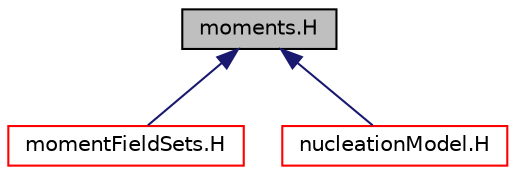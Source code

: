 digraph "moments.H"
{
  bgcolor="transparent";
  edge [fontname="Helvetica",fontsize="10",labelfontname="Helvetica",labelfontsize="10"];
  node [fontname="Helvetica",fontsize="10",shape=record];
  Node17 [label="moments.H",height=0.2,width=0.4,color="black", fillcolor="grey75", style="filled", fontcolor="black"];
  Node17 -> Node18 [dir="back",color="midnightblue",fontsize="10",style="solid",fontname="Helvetica"];
  Node18 [label="momentFieldSets.H",height=0.2,width=0.4,color="red",URL="$a00320.html"];
  Node17 -> Node132 [dir="back",color="midnightblue",fontsize="10",style="solid",fontname="Helvetica"];
  Node132 [label="nucleationModel.H",height=0.2,width=0.4,color="red",URL="$a00623.html"];
}

